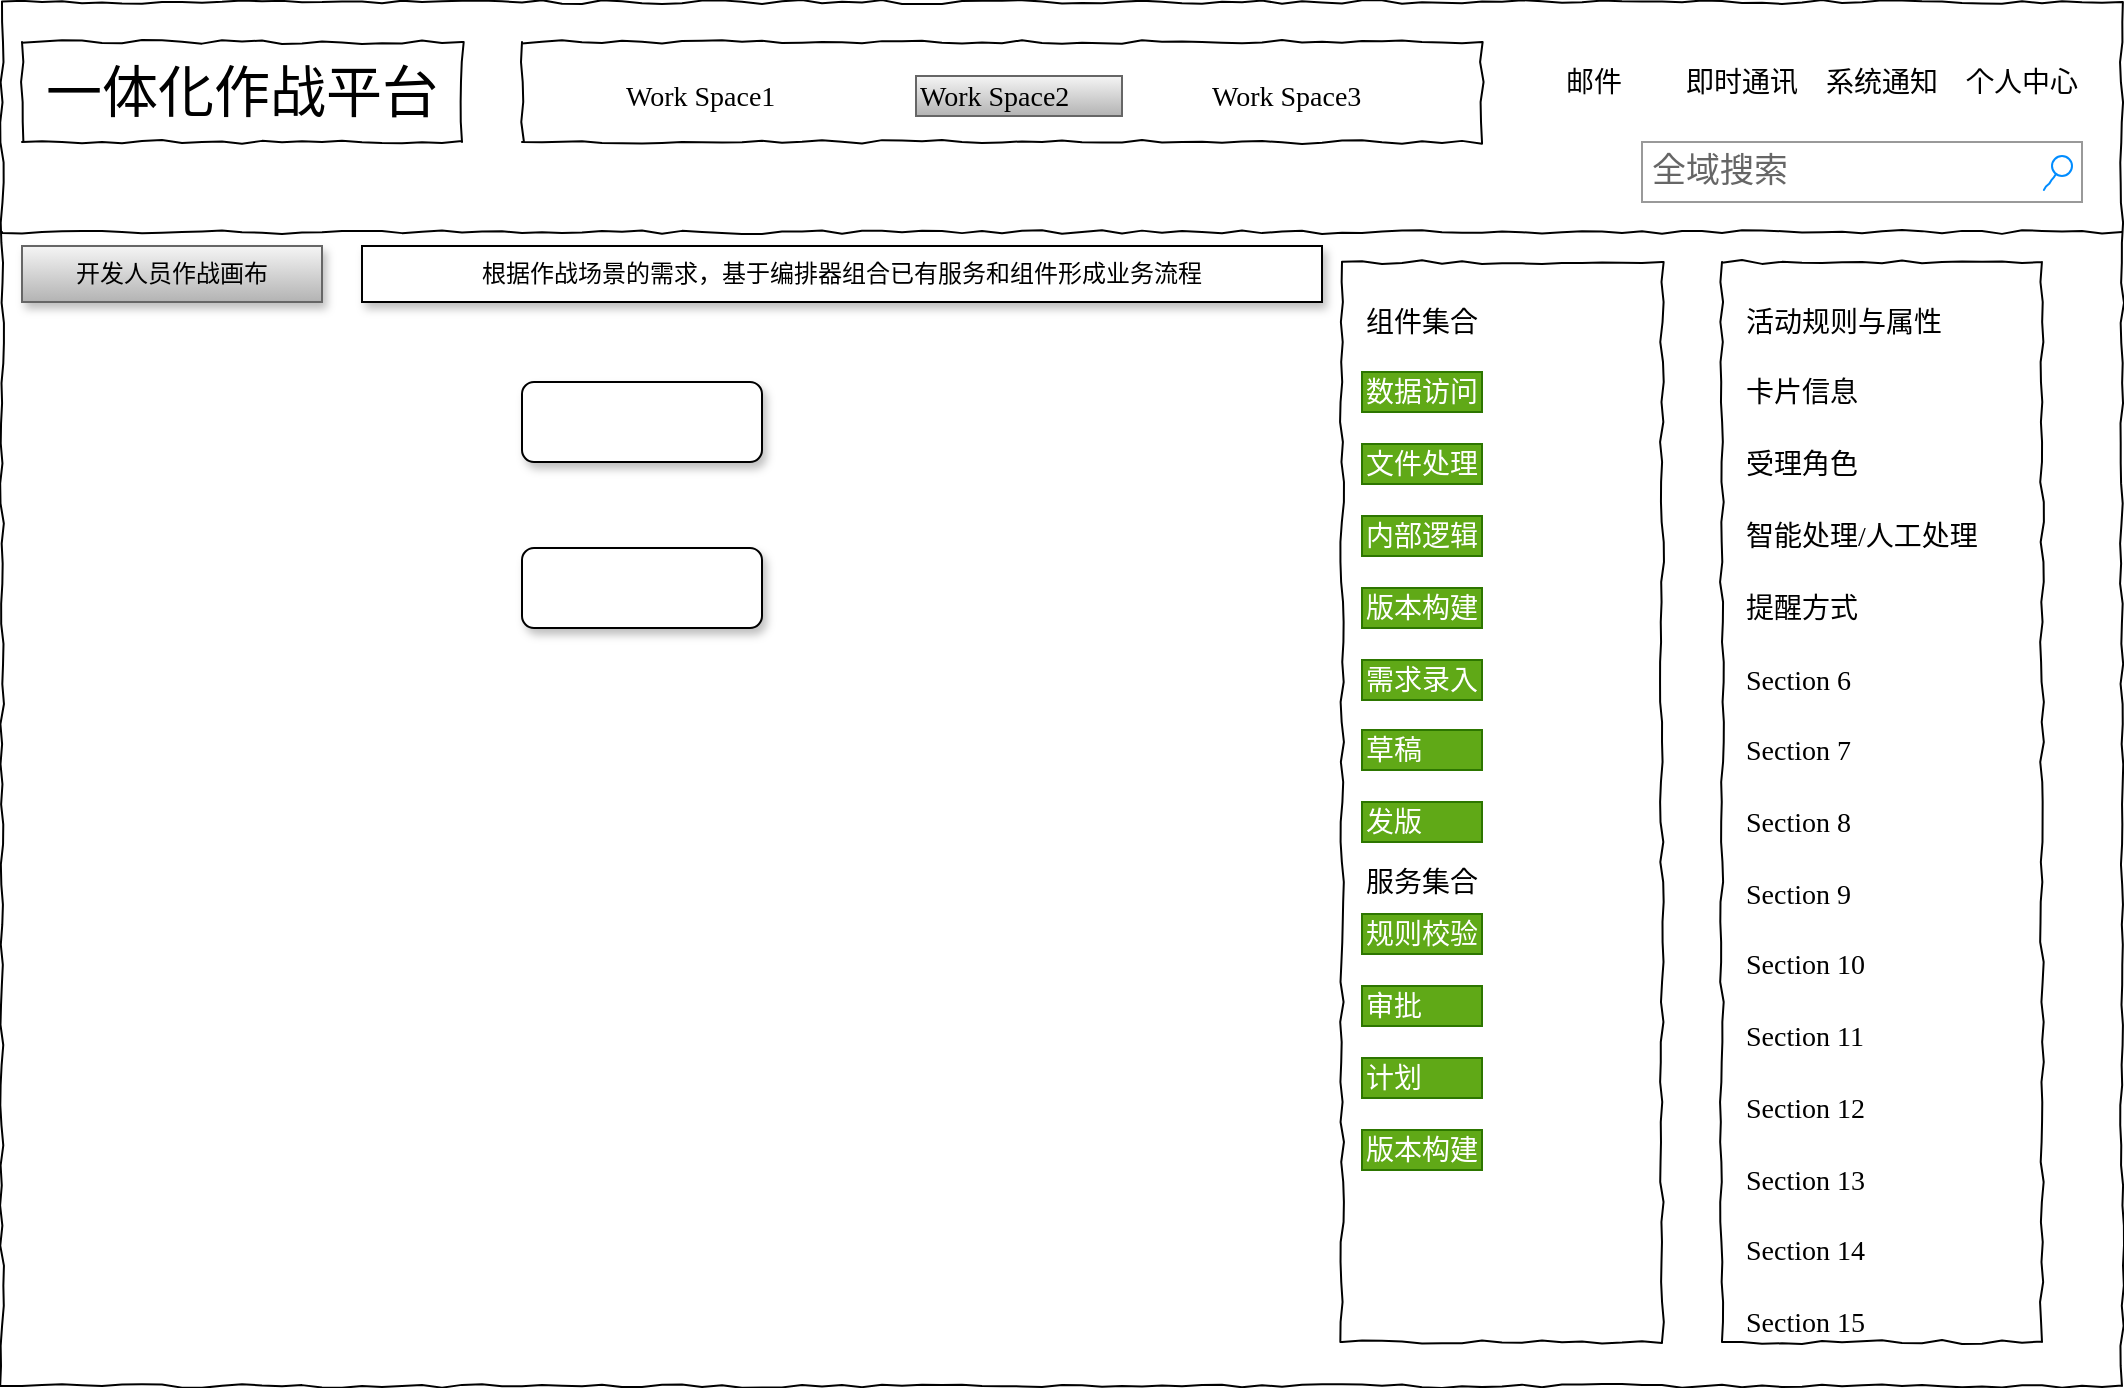 <mxfile version="13.6.6" type="github">
  <diagram name="Page-1" id="03018318-947c-dd8e-b7a3-06fadd420f32">
    <mxGraphModel dx="1102" dy="614" grid="1" gridSize="10" guides="1" tooltips="1" connect="1" arrows="1" fold="1" page="1" pageScale="1" pageWidth="1100" pageHeight="850" background="#ffffff" math="0" shadow="0">
      <root>
        <mxCell id="0" />
        <mxCell id="1" parent="0" />
        <mxCell id="677b7b8949515195-1" value="" style="whiteSpace=wrap;html=1;rounded=0;shadow=0;labelBackgroundColor=none;strokeColor=#000000;strokeWidth=1;fillColor=none;fontFamily=Verdana;fontSize=12;fontColor=#000000;align=center;comic=1;" parent="1" vertex="1">
          <mxGeometry x="20" y="10" width="1060" height="692" as="geometry" />
        </mxCell>
        <mxCell id="677b7b8949515195-2" value="一体化作战平台" style="whiteSpace=wrap;html=1;rounded=0;shadow=0;labelBackgroundColor=none;strokeWidth=1;fontFamily=Verdana;fontSize=28;align=center;comic=1;" parent="1" vertex="1">
          <mxGeometry x="30" y="30" width="220" height="50" as="geometry" />
        </mxCell>
        <mxCell id="677b7b8949515195-3" value="全域搜索" style="strokeWidth=1;shadow=0;dashed=0;align=center;html=1;shape=mxgraph.mockup.forms.searchBox;strokeColor=#999999;mainText=;strokeColor2=#008cff;fontColor=#666666;fontSize=17;align=left;spacingLeft=3;rounded=0;labelBackgroundColor=none;comic=1;" parent="1" vertex="1">
          <mxGeometry x="840" y="80" width="220" height="30" as="geometry" />
        </mxCell>
        <mxCell id="677b7b8949515195-4" value="邮件" style="text;html=1;points=[];align=left;verticalAlign=top;spacingTop=-4;fontSize=14;fontFamily=Verdana" parent="1" vertex="1">
          <mxGeometry x="800" y="40" width="60" height="20" as="geometry" />
        </mxCell>
        <mxCell id="677b7b8949515195-5" value="即时通讯" style="text;html=1;points=[];align=left;verticalAlign=top;spacingTop=-4;fontSize=14;fontFamily=Verdana" parent="1" vertex="1">
          <mxGeometry x="860" y="40" width="60" height="20" as="geometry" />
        </mxCell>
        <mxCell id="677b7b8949515195-6" value="系统通知" style="text;html=1;points=[];align=left;verticalAlign=top;spacingTop=-4;fontSize=14;fontFamily=Verdana" parent="1" vertex="1">
          <mxGeometry x="930" y="40" width="60" height="20" as="geometry" />
        </mxCell>
        <mxCell id="677b7b8949515195-7" value="个人中心" style="text;html=1;points=[];align=left;verticalAlign=top;spacingTop=-4;fontSize=14;fontFamily=Verdana" parent="1" vertex="1">
          <mxGeometry x="1000" y="40" width="60" height="20" as="geometry" />
        </mxCell>
        <mxCell id="677b7b8949515195-8" value="" style="whiteSpace=wrap;html=1;rounded=0;shadow=0;labelBackgroundColor=none;strokeWidth=1;fillColor=none;fontFamily=Verdana;fontSize=12;align=center;comic=1;" parent="1" vertex="1">
          <mxGeometry x="690" y="140" width="160" height="540" as="geometry" />
        </mxCell>
        <mxCell id="677b7b8949515195-9" value="" style="line;strokeWidth=1;html=1;rounded=0;shadow=0;labelBackgroundColor=none;fillColor=none;fontFamily=Verdana;fontSize=14;fontColor=#000000;align=center;comic=1;" parent="1" vertex="1">
          <mxGeometry x="20" y="110" width="1060" height="30" as="geometry" />
        </mxCell>
        <mxCell id="677b7b8949515195-10" value="" style="whiteSpace=wrap;html=1;rounded=0;shadow=0;labelBackgroundColor=none;strokeWidth=1;fillColor=none;fontFamily=Verdana;fontSize=12;align=center;comic=1;" parent="1" vertex="1">
          <mxGeometry x="280" y="30" width="480" height="50" as="geometry" />
        </mxCell>
        <mxCell id="677b7b8949515195-11" value="Work Space1" style="text;html=1;points=[];align=left;verticalAlign=top;spacingTop=-4;fontSize=14;fontFamily=Verdana;" parent="1" vertex="1">
          <mxGeometry x="330" y="47" width="110" height="20" as="geometry" />
        </mxCell>
        <mxCell id="677b7b8949515195-12" value="Work Space2" style="text;html=1;points=[];align=left;verticalAlign=top;spacingTop=-4;fontSize=14;fontFamily=Verdana;gradientColor=#b3b3b3;fillColor=#f5f5f5;strokeColor=#666666;" parent="1" vertex="1">
          <mxGeometry x="477" y="47" width="103" height="20" as="geometry" />
        </mxCell>
        <mxCell id="677b7b8949515195-13" value="Work Space3" style="text;html=1;points=[];align=left;verticalAlign=top;spacingTop=-4;fontSize=14;fontFamily=Verdana" parent="1" vertex="1">
          <mxGeometry x="623" y="47" width="97" height="20" as="geometry" />
        </mxCell>
        <mxCell id="677b7b8949515195-27" value="组件集合" style="text;html=1;points=[];align=left;verticalAlign=top;spacingTop=-4;fontSize=14;fontFamily=Verdana" parent="1" vertex="1">
          <mxGeometry x="700" y="160" width="100" height="20" as="geometry" />
        </mxCell>
        <mxCell id="677b7b8949515195-29" value="文件处理" style="text;html=1;points=[];align=left;verticalAlign=top;spacingTop=-4;fontSize=14;fontFamily=Verdana;fillColor=#60a917;strokeColor=#2D7600;fontColor=#ffffff;" parent="1" vertex="1">
          <mxGeometry x="700" y="231" width="60" height="20" as="geometry" />
        </mxCell>
        <mxCell id="677b7b8949515195-30" value="内部逻辑" style="text;html=1;points=[];align=left;verticalAlign=top;spacingTop=-4;fontSize=14;fontFamily=Verdana;fillColor=#60a917;strokeColor=#2D7600;fontColor=#ffffff;" parent="1" vertex="1">
          <mxGeometry x="700" y="267" width="60" height="20" as="geometry" />
        </mxCell>
        <mxCell id="677b7b8949515195-31" value="草稿" style="text;html=1;points=[];align=left;verticalAlign=top;spacingTop=-4;fontSize=14;fontFamily=Verdana;fillColor=#60a917;strokeColor=#2D7600;fontColor=#ffffff;" parent="1" vertex="1">
          <mxGeometry x="700" y="374" width="60" height="20" as="geometry" />
        </mxCell>
        <mxCell id="677b7b8949515195-32" value="发版" style="text;html=1;points=[];align=left;verticalAlign=top;spacingTop=-4;fontSize=14;fontFamily=Verdana;fillColor=#60a917;strokeColor=#2D7600;fontColor=#ffffff;" parent="1" vertex="1">
          <mxGeometry x="700" y="410" width="60" height="20" as="geometry" />
        </mxCell>
        <mxCell id="677b7b8949515195-39" value="版本构建" style="text;html=1;points=[];align=left;verticalAlign=top;spacingTop=-4;fontSize=14;fontFamily=Verdana;fillColor=#60a917;strokeColor=#2D7600;fontColor=#ffffff;" parent="1" vertex="1">
          <mxGeometry x="700" y="303" width="60" height="20" as="geometry" />
        </mxCell>
        <mxCell id="677b7b8949515195-40" value="需求录入" style="text;html=1;points=[];align=left;verticalAlign=top;spacingTop=-4;fontSize=14;fontFamily=Verdana;fillColor=#60a917;strokeColor=#2D7600;fontColor=#ffffff;" parent="1" vertex="1">
          <mxGeometry x="700" y="339" width="60" height="20" as="geometry" />
        </mxCell>
        <mxCell id="_-NGtjVIes7nd89tp72T-2" value="会签" style="text;html=1;points=[];align=left;verticalAlign=top;spacingTop=-4;fontSize=14;fontFamily=Verdana;fillColor=#60a917;strokeColor=#2D7600;fontColor=#ffffff;" parent="1" vertex="1">
          <mxGeometry x="700" y="195" width="60" height="20" as="geometry" />
        </mxCell>
        <mxCell id="_-NGtjVIes7nd89tp72T-7" value="开发人员作战画布" style="rounded=0;whiteSpace=wrap;html=1;shadow=1;gradientColor=#b3b3b3;fillColor=#f5f5f5;strokeColor=#666666;" parent="1" vertex="1">
          <mxGeometry x="30" y="132" width="150" height="28" as="geometry" />
        </mxCell>
        <mxCell id="pIeJm5PnLJ2gaNe_T8Pt-1" value="" style="whiteSpace=wrap;html=1;rounded=0;shadow=0;labelBackgroundColor=none;strokeWidth=1;fillColor=none;fontFamily=Verdana;fontSize=12;align=center;comic=1;" parent="1" vertex="1">
          <mxGeometry x="880" y="140" width="160" height="540" as="geometry" />
        </mxCell>
        <mxCell id="pIeJm5PnLJ2gaNe_T8Pt-2" value="活动规则与属性" style="text;html=1;points=[];align=left;verticalAlign=top;spacingTop=-4;fontSize=14;fontFamily=Verdana" parent="1" vertex="1">
          <mxGeometry x="890" y="160" width="170" height="20" as="geometry" />
        </mxCell>
        <mxCell id="pIeJm5PnLJ2gaNe_T8Pt-3" value="受理角色" style="text;html=1;points=[];align=left;verticalAlign=top;spacingTop=-4;fontSize=14;fontFamily=Verdana" parent="1" vertex="1">
          <mxGeometry x="890" y="231" width="170" height="20" as="geometry" />
        </mxCell>
        <mxCell id="pIeJm5PnLJ2gaNe_T8Pt-4" value="智能处理/人工处理" style="text;html=1;points=[];align=left;verticalAlign=top;spacingTop=-4;fontSize=14;fontFamily=Verdana" parent="1" vertex="1">
          <mxGeometry x="890" y="267" width="140" height="20" as="geometry" />
        </mxCell>
        <mxCell id="pIeJm5PnLJ2gaNe_T8Pt-5" value="Section 7" style="text;html=1;points=[];align=left;verticalAlign=top;spacingTop=-4;fontSize=14;fontFamily=Verdana" parent="1" vertex="1">
          <mxGeometry x="890" y="374" width="170" height="20" as="geometry" />
        </mxCell>
        <mxCell id="pIeJm5PnLJ2gaNe_T8Pt-6" value="Section 8" style="text;html=1;points=[];align=left;verticalAlign=top;spacingTop=-4;fontSize=14;fontFamily=Verdana" parent="1" vertex="1">
          <mxGeometry x="890" y="410" width="170" height="20" as="geometry" />
        </mxCell>
        <mxCell id="pIeJm5PnLJ2gaNe_T8Pt-7" value="Section 9" style="text;html=1;points=[];align=left;verticalAlign=top;spacingTop=-4;fontSize=14;fontFamily=Verdana" parent="1" vertex="1">
          <mxGeometry x="890" y="446" width="170" height="20" as="geometry" />
        </mxCell>
        <mxCell id="pIeJm5PnLJ2gaNe_T8Pt-8" value="Section 10" style="text;html=1;points=[];align=left;verticalAlign=top;spacingTop=-4;fontSize=14;fontFamily=Verdana" parent="1" vertex="1">
          <mxGeometry x="890" y="481" width="170" height="20" as="geometry" />
        </mxCell>
        <mxCell id="pIeJm5PnLJ2gaNe_T8Pt-9" value="Section 11" style="text;html=1;points=[];align=left;verticalAlign=top;spacingTop=-4;fontSize=14;fontFamily=Verdana" parent="1" vertex="1">
          <mxGeometry x="890" y="517" width="170" height="20" as="geometry" />
        </mxCell>
        <mxCell id="pIeJm5PnLJ2gaNe_T8Pt-10" value="Section 12" style="text;html=1;points=[];align=left;verticalAlign=top;spacingTop=-4;fontSize=14;fontFamily=Verdana" parent="1" vertex="1">
          <mxGeometry x="890" y="553" width="170" height="20" as="geometry" />
        </mxCell>
        <mxCell id="pIeJm5PnLJ2gaNe_T8Pt-11" value="Section 13" style="text;html=1;points=[];align=left;verticalAlign=top;spacingTop=-4;fontSize=14;fontFamily=Verdana" parent="1" vertex="1">
          <mxGeometry x="890" y="589" width="170" height="20" as="geometry" />
        </mxCell>
        <mxCell id="pIeJm5PnLJ2gaNe_T8Pt-12" value="Section 14" style="text;html=1;points=[];align=left;verticalAlign=top;spacingTop=-4;fontSize=14;fontFamily=Verdana" parent="1" vertex="1">
          <mxGeometry x="890" y="624" width="170" height="20" as="geometry" />
        </mxCell>
        <mxCell id="pIeJm5PnLJ2gaNe_T8Pt-13" value="提醒方式" style="text;html=1;points=[];align=left;verticalAlign=top;spacingTop=-4;fontSize=14;fontFamily=Verdana" parent="1" vertex="1">
          <mxGeometry x="890" y="303" width="130" height="20" as="geometry" />
        </mxCell>
        <mxCell id="pIeJm5PnLJ2gaNe_T8Pt-14" value="Section 6" style="text;html=1;points=[];align=left;verticalAlign=top;spacingTop=-4;fontSize=14;fontFamily=Verdana" parent="1" vertex="1">
          <mxGeometry x="890" y="339" width="170" height="20" as="geometry" />
        </mxCell>
        <mxCell id="pIeJm5PnLJ2gaNe_T8Pt-15" value="Section 15" style="text;html=1;points=[];align=left;verticalAlign=top;spacingTop=-4;fontSize=14;fontFamily=Verdana" parent="1" vertex="1">
          <mxGeometry x="890" y="660" width="170" height="20" as="geometry" />
        </mxCell>
        <mxCell id="pIeJm5PnLJ2gaNe_T8Pt-16" value="卡片信息" style="text;html=1;points=[];align=left;verticalAlign=top;spacingTop=-4;fontSize=14;fontFamily=Verdana" parent="1" vertex="1">
          <mxGeometry x="890" y="195" width="170" height="20" as="geometry" />
        </mxCell>
        <mxCell id="pIeJm5PnLJ2gaNe_T8Pt-18" value="根据作战场景的需求，基于编排器组合已有服务和组件形成业务流程" style="rounded=0;whiteSpace=wrap;html=1;shadow=1;" parent="1" vertex="1">
          <mxGeometry x="200" y="132" width="480" height="28" as="geometry" />
        </mxCell>
        <mxCell id="xv8ChxIpet4k5FEaEmPz-1" value="服务集合" style="text;html=1;points=[];align=left;verticalAlign=top;spacingTop=-4;fontSize=14;fontFamily=Verdana" vertex="1" parent="1">
          <mxGeometry x="700" y="440" width="100" height="20" as="geometry" />
        </mxCell>
        <mxCell id="xv8ChxIpet4k5FEaEmPz-2" value="数据访问" style="text;html=1;points=[];align=left;verticalAlign=top;spacingTop=-4;fontSize=14;fontFamily=Verdana;fillColor=#60a917;strokeColor=#2D7600;fontColor=#ffffff;" vertex="1" parent="1">
          <mxGeometry x="700" y="195" width="60" height="20" as="geometry" />
        </mxCell>
        <mxCell id="xv8ChxIpet4k5FEaEmPz-7" value="审批" style="text;html=1;points=[];align=left;verticalAlign=top;spacingTop=-4;fontSize=14;fontFamily=Verdana;fillColor=#60a917;strokeColor=#2D7600;fontColor=#ffffff;" vertex="1" parent="1">
          <mxGeometry x="700" y="502" width="60" height="20" as="geometry" />
        </mxCell>
        <mxCell id="xv8ChxIpet4k5FEaEmPz-8" value="计划" style="text;html=1;points=[];align=left;verticalAlign=top;spacingTop=-4;fontSize=14;fontFamily=Verdana;fillColor=#60a917;strokeColor=#2D7600;fontColor=#ffffff;" vertex="1" parent="1">
          <mxGeometry x="700" y="538" width="60" height="20" as="geometry" />
        </mxCell>
        <mxCell id="xv8ChxIpet4k5FEaEmPz-9" value="版本构建" style="text;html=1;points=[];align=left;verticalAlign=top;spacingTop=-4;fontSize=14;fontFamily=Verdana;fillColor=#60a917;strokeColor=#2D7600;fontColor=#ffffff;" vertex="1" parent="1">
          <mxGeometry x="700" y="574" width="60" height="20" as="geometry" />
        </mxCell>
        <mxCell id="xv8ChxIpet4k5FEaEmPz-10" value="规则校验" style="text;html=1;points=[];align=left;verticalAlign=top;spacingTop=-4;fontSize=14;fontFamily=Verdana;fillColor=#60a917;strokeColor=#2D7600;fontColor=#ffffff;" vertex="1" parent="1">
          <mxGeometry x="700" y="466" width="60" height="20" as="geometry" />
        </mxCell>
        <mxCell id="xv8ChxIpet4k5FEaEmPz-11" value="" style="rounded=1;whiteSpace=wrap;html=1;shadow=1;" vertex="1" parent="1">
          <mxGeometry x="280" y="200" width="120" height="40" as="geometry" />
        </mxCell>
        <mxCell id="xv8ChxIpet4k5FEaEmPz-12" value="" style="rounded=1;whiteSpace=wrap;html=1;shadow=1;" vertex="1" parent="1">
          <mxGeometry x="280" y="283" width="120" height="40" as="geometry" />
        </mxCell>
      </root>
    </mxGraphModel>
  </diagram>
</mxfile>

